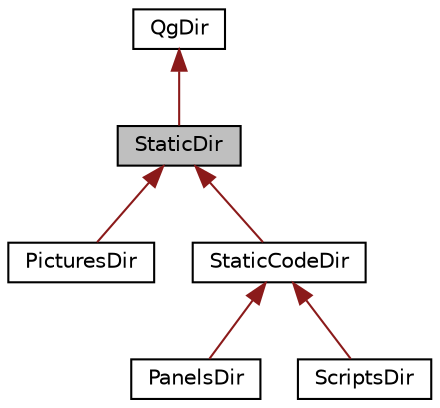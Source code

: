 digraph "StaticDir"
{
 // LATEX_PDF_SIZE
  edge [fontname="Helvetica",fontsize="10",labelfontname="Helvetica",labelfontsize="10"];
  node [fontname="Helvetica",fontsize="10",shape=record];
  Node1 [label="StaticDir",height=0.2,width=0.4,color="black", fillcolor="grey75", style="filled", fontcolor="black",tooltip=" "];
  Node2 -> Node1 [dir="back",color="firebrick4",fontsize="10",style="solid",fontname="Helvetica"];
  Node2 [label="QgDir",height=0.2,width=0.4,color="black", fillcolor="white", style="filled",URL="$classQgDir.html",tooltip="Handler with directories."];
  Node1 -> Node3 [dir="back",color="firebrick4",fontsize="10",style="solid",fontname="Helvetica"];
  Node3 [label="PicturesDir",height=0.2,width=0.4,color="black", fillcolor="white", style="filled",URL="$classPicturesDir.html",tooltip=" "];
  Node1 -> Node4 [dir="back",color="firebrick4",fontsize="10",style="solid",fontname="Helvetica"];
  Node4 [label="StaticCodeDir",height=0.2,width=0.4,color="black", fillcolor="white", style="filled",URL="$classStaticCodeDir.html",tooltip=" "];
  Node4 -> Node5 [dir="back",color="firebrick4",fontsize="10",style="solid",fontname="Helvetica"];
  Node5 [label="PanelsDir",height=0.2,width=0.4,color="black", fillcolor="white", style="filled",URL="$classPanelsDir.html",tooltip=" "];
  Node4 -> Node6 [dir="back",color="firebrick4",fontsize="10",style="solid",fontname="Helvetica"];
  Node6 [label="ScriptsDir",height=0.2,width=0.4,color="black", fillcolor="white", style="filled",URL="$classScriptsDir.html",tooltip=" "];
}
